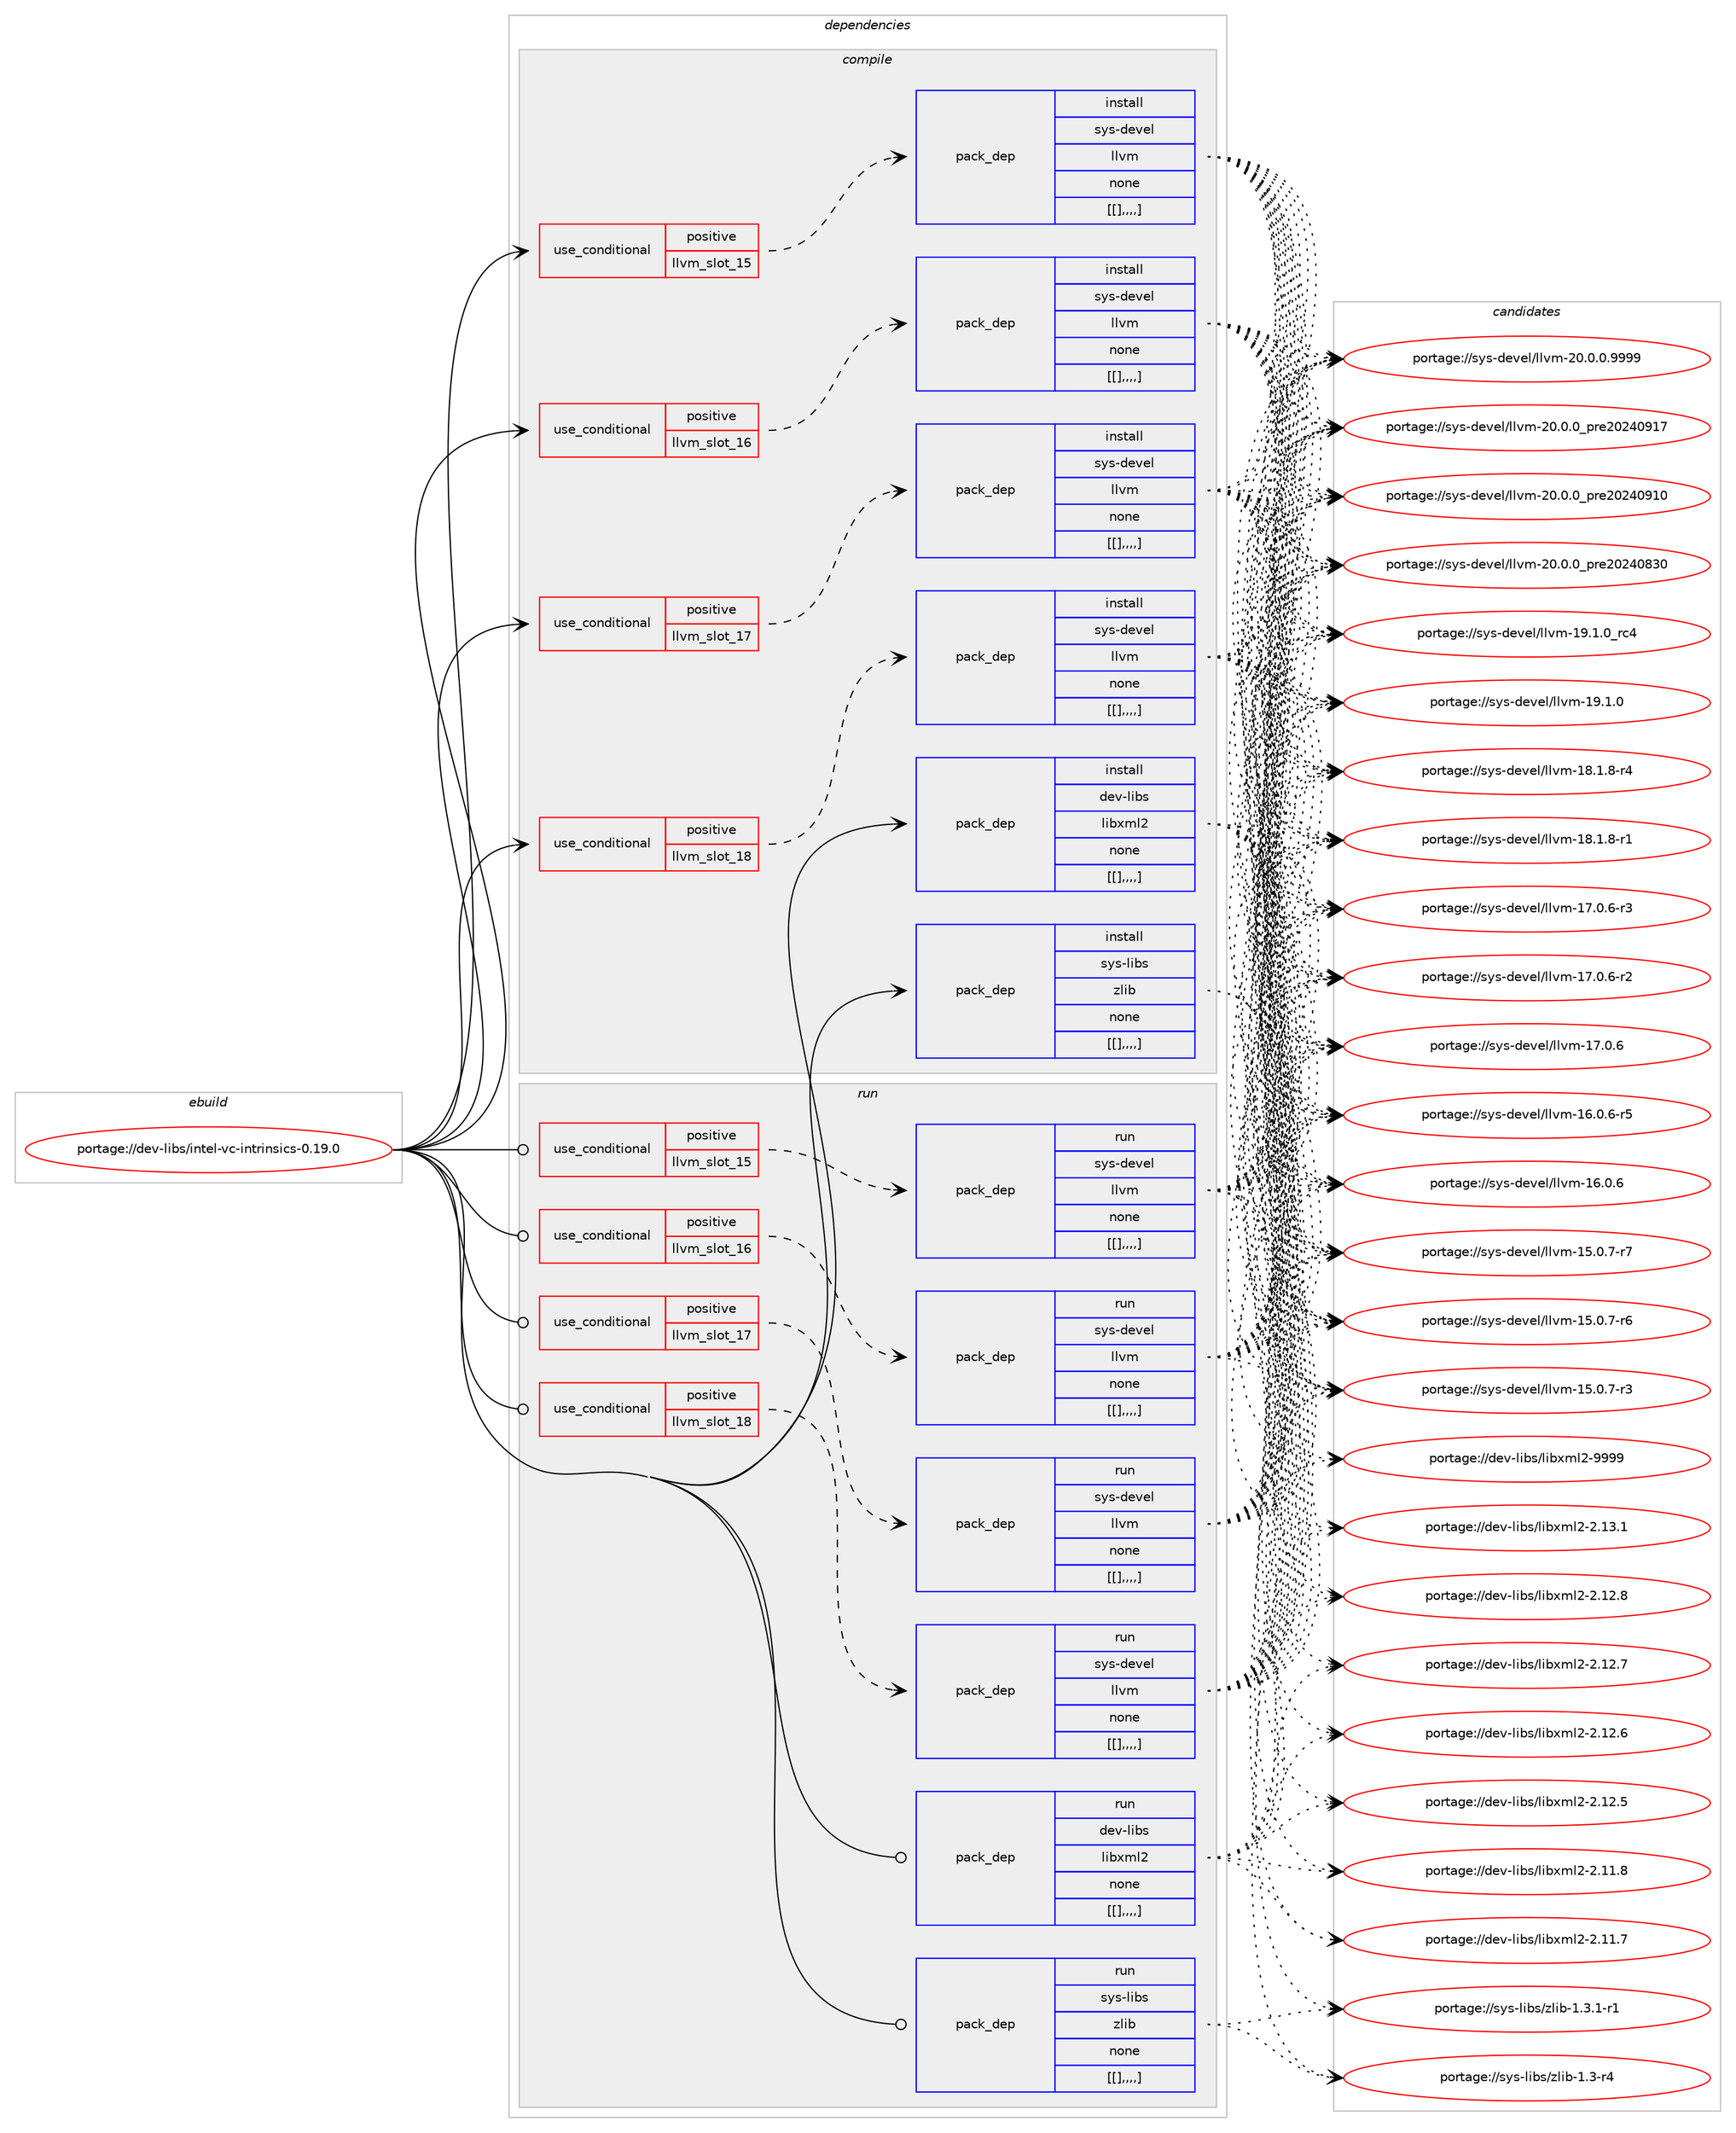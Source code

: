 digraph prolog {

# *************
# Graph options
# *************

newrank=true;
concentrate=true;
compound=true;
graph [rankdir=LR,fontname=Helvetica,fontsize=10,ranksep=1.5];#, ranksep=2.5, nodesep=0.2];
edge  [arrowhead=vee];
node  [fontname=Helvetica,fontsize=10];

# **********
# The ebuild
# **********

subgraph cluster_leftcol {
color=gray;
label=<<i>ebuild</i>>;
id [label="portage://dev-libs/intel-vc-intrinsics-0.19.0", color=red, width=4, href="../dev-libs/intel-vc-intrinsics-0.19.0.svg"];
}

# ****************
# The dependencies
# ****************

subgraph cluster_midcol {
color=gray;
label=<<i>dependencies</i>>;
subgraph cluster_compile {
fillcolor="#eeeeee";
style=filled;
label=<<i>compile</i>>;
subgraph cond27303 {
dependency110018 [label=<<TABLE BORDER="0" CELLBORDER="1" CELLSPACING="0" CELLPADDING="4"><TR><TD ROWSPAN="3" CELLPADDING="10">use_conditional</TD></TR><TR><TD>positive</TD></TR><TR><TD>llvm_slot_15</TD></TR></TABLE>>, shape=none, color=red];
subgraph pack81576 {
dependency110019 [label=<<TABLE BORDER="0" CELLBORDER="1" CELLSPACING="0" CELLPADDING="4" WIDTH="220"><TR><TD ROWSPAN="6" CELLPADDING="30">pack_dep</TD></TR><TR><TD WIDTH="110">install</TD></TR><TR><TD>sys-devel</TD></TR><TR><TD>llvm</TD></TR><TR><TD>none</TD></TR><TR><TD>[[],,,,]</TD></TR></TABLE>>, shape=none, color=blue];
}
dependency110018:e -> dependency110019:w [weight=20,style="dashed",arrowhead="vee"];
}
id:e -> dependency110018:w [weight=20,style="solid",arrowhead="vee"];
subgraph cond27304 {
dependency110020 [label=<<TABLE BORDER="0" CELLBORDER="1" CELLSPACING="0" CELLPADDING="4"><TR><TD ROWSPAN="3" CELLPADDING="10">use_conditional</TD></TR><TR><TD>positive</TD></TR><TR><TD>llvm_slot_16</TD></TR></TABLE>>, shape=none, color=red];
subgraph pack81577 {
dependency110021 [label=<<TABLE BORDER="0" CELLBORDER="1" CELLSPACING="0" CELLPADDING="4" WIDTH="220"><TR><TD ROWSPAN="6" CELLPADDING="30">pack_dep</TD></TR><TR><TD WIDTH="110">install</TD></TR><TR><TD>sys-devel</TD></TR><TR><TD>llvm</TD></TR><TR><TD>none</TD></TR><TR><TD>[[],,,,]</TD></TR></TABLE>>, shape=none, color=blue];
}
dependency110020:e -> dependency110021:w [weight=20,style="dashed",arrowhead="vee"];
}
id:e -> dependency110020:w [weight=20,style="solid",arrowhead="vee"];
subgraph cond27305 {
dependency110022 [label=<<TABLE BORDER="0" CELLBORDER="1" CELLSPACING="0" CELLPADDING="4"><TR><TD ROWSPAN="3" CELLPADDING="10">use_conditional</TD></TR><TR><TD>positive</TD></TR><TR><TD>llvm_slot_17</TD></TR></TABLE>>, shape=none, color=red];
subgraph pack81578 {
dependency110023 [label=<<TABLE BORDER="0" CELLBORDER="1" CELLSPACING="0" CELLPADDING="4" WIDTH="220"><TR><TD ROWSPAN="6" CELLPADDING="30">pack_dep</TD></TR><TR><TD WIDTH="110">install</TD></TR><TR><TD>sys-devel</TD></TR><TR><TD>llvm</TD></TR><TR><TD>none</TD></TR><TR><TD>[[],,,,]</TD></TR></TABLE>>, shape=none, color=blue];
}
dependency110022:e -> dependency110023:w [weight=20,style="dashed",arrowhead="vee"];
}
id:e -> dependency110022:w [weight=20,style="solid",arrowhead="vee"];
subgraph cond27306 {
dependency110024 [label=<<TABLE BORDER="0" CELLBORDER="1" CELLSPACING="0" CELLPADDING="4"><TR><TD ROWSPAN="3" CELLPADDING="10">use_conditional</TD></TR><TR><TD>positive</TD></TR><TR><TD>llvm_slot_18</TD></TR></TABLE>>, shape=none, color=red];
subgraph pack81579 {
dependency110025 [label=<<TABLE BORDER="0" CELLBORDER="1" CELLSPACING="0" CELLPADDING="4" WIDTH="220"><TR><TD ROWSPAN="6" CELLPADDING="30">pack_dep</TD></TR><TR><TD WIDTH="110">install</TD></TR><TR><TD>sys-devel</TD></TR><TR><TD>llvm</TD></TR><TR><TD>none</TD></TR><TR><TD>[[],,,,]</TD></TR></TABLE>>, shape=none, color=blue];
}
dependency110024:e -> dependency110025:w [weight=20,style="dashed",arrowhead="vee"];
}
id:e -> dependency110024:w [weight=20,style="solid",arrowhead="vee"];
subgraph pack81580 {
dependency110026 [label=<<TABLE BORDER="0" CELLBORDER="1" CELLSPACING="0" CELLPADDING="4" WIDTH="220"><TR><TD ROWSPAN="6" CELLPADDING="30">pack_dep</TD></TR><TR><TD WIDTH="110">install</TD></TR><TR><TD>dev-libs</TD></TR><TR><TD>libxml2</TD></TR><TR><TD>none</TD></TR><TR><TD>[[],,,,]</TD></TR></TABLE>>, shape=none, color=blue];
}
id:e -> dependency110026:w [weight=20,style="solid",arrowhead="vee"];
subgraph pack81581 {
dependency110027 [label=<<TABLE BORDER="0" CELLBORDER="1" CELLSPACING="0" CELLPADDING="4" WIDTH="220"><TR><TD ROWSPAN="6" CELLPADDING="30">pack_dep</TD></TR><TR><TD WIDTH="110">install</TD></TR><TR><TD>sys-libs</TD></TR><TR><TD>zlib</TD></TR><TR><TD>none</TD></TR><TR><TD>[[],,,,]</TD></TR></TABLE>>, shape=none, color=blue];
}
id:e -> dependency110027:w [weight=20,style="solid",arrowhead="vee"];
}
subgraph cluster_compileandrun {
fillcolor="#eeeeee";
style=filled;
label=<<i>compile and run</i>>;
}
subgraph cluster_run {
fillcolor="#eeeeee";
style=filled;
label=<<i>run</i>>;
subgraph cond27307 {
dependency110028 [label=<<TABLE BORDER="0" CELLBORDER="1" CELLSPACING="0" CELLPADDING="4"><TR><TD ROWSPAN="3" CELLPADDING="10">use_conditional</TD></TR><TR><TD>positive</TD></TR><TR><TD>llvm_slot_15</TD></TR></TABLE>>, shape=none, color=red];
subgraph pack81582 {
dependency110029 [label=<<TABLE BORDER="0" CELLBORDER="1" CELLSPACING="0" CELLPADDING="4" WIDTH="220"><TR><TD ROWSPAN="6" CELLPADDING="30">pack_dep</TD></TR><TR><TD WIDTH="110">run</TD></TR><TR><TD>sys-devel</TD></TR><TR><TD>llvm</TD></TR><TR><TD>none</TD></TR><TR><TD>[[],,,,]</TD></TR></TABLE>>, shape=none, color=blue];
}
dependency110028:e -> dependency110029:w [weight=20,style="dashed",arrowhead="vee"];
}
id:e -> dependency110028:w [weight=20,style="solid",arrowhead="odot"];
subgraph cond27308 {
dependency110030 [label=<<TABLE BORDER="0" CELLBORDER="1" CELLSPACING="0" CELLPADDING="4"><TR><TD ROWSPAN="3" CELLPADDING="10">use_conditional</TD></TR><TR><TD>positive</TD></TR><TR><TD>llvm_slot_16</TD></TR></TABLE>>, shape=none, color=red];
subgraph pack81583 {
dependency110031 [label=<<TABLE BORDER="0" CELLBORDER="1" CELLSPACING="0" CELLPADDING="4" WIDTH="220"><TR><TD ROWSPAN="6" CELLPADDING="30">pack_dep</TD></TR><TR><TD WIDTH="110">run</TD></TR><TR><TD>sys-devel</TD></TR><TR><TD>llvm</TD></TR><TR><TD>none</TD></TR><TR><TD>[[],,,,]</TD></TR></TABLE>>, shape=none, color=blue];
}
dependency110030:e -> dependency110031:w [weight=20,style="dashed",arrowhead="vee"];
}
id:e -> dependency110030:w [weight=20,style="solid",arrowhead="odot"];
subgraph cond27309 {
dependency110032 [label=<<TABLE BORDER="0" CELLBORDER="1" CELLSPACING="0" CELLPADDING="4"><TR><TD ROWSPAN="3" CELLPADDING="10">use_conditional</TD></TR><TR><TD>positive</TD></TR><TR><TD>llvm_slot_17</TD></TR></TABLE>>, shape=none, color=red];
subgraph pack81584 {
dependency110033 [label=<<TABLE BORDER="0" CELLBORDER="1" CELLSPACING="0" CELLPADDING="4" WIDTH="220"><TR><TD ROWSPAN="6" CELLPADDING="30">pack_dep</TD></TR><TR><TD WIDTH="110">run</TD></TR><TR><TD>sys-devel</TD></TR><TR><TD>llvm</TD></TR><TR><TD>none</TD></TR><TR><TD>[[],,,,]</TD></TR></TABLE>>, shape=none, color=blue];
}
dependency110032:e -> dependency110033:w [weight=20,style="dashed",arrowhead="vee"];
}
id:e -> dependency110032:w [weight=20,style="solid",arrowhead="odot"];
subgraph cond27310 {
dependency110034 [label=<<TABLE BORDER="0" CELLBORDER="1" CELLSPACING="0" CELLPADDING="4"><TR><TD ROWSPAN="3" CELLPADDING="10">use_conditional</TD></TR><TR><TD>positive</TD></TR><TR><TD>llvm_slot_18</TD></TR></TABLE>>, shape=none, color=red];
subgraph pack81585 {
dependency110035 [label=<<TABLE BORDER="0" CELLBORDER="1" CELLSPACING="0" CELLPADDING="4" WIDTH="220"><TR><TD ROWSPAN="6" CELLPADDING="30">pack_dep</TD></TR><TR><TD WIDTH="110">run</TD></TR><TR><TD>sys-devel</TD></TR><TR><TD>llvm</TD></TR><TR><TD>none</TD></TR><TR><TD>[[],,,,]</TD></TR></TABLE>>, shape=none, color=blue];
}
dependency110034:e -> dependency110035:w [weight=20,style="dashed",arrowhead="vee"];
}
id:e -> dependency110034:w [weight=20,style="solid",arrowhead="odot"];
subgraph pack81586 {
dependency110036 [label=<<TABLE BORDER="0" CELLBORDER="1" CELLSPACING="0" CELLPADDING="4" WIDTH="220"><TR><TD ROWSPAN="6" CELLPADDING="30">pack_dep</TD></TR><TR><TD WIDTH="110">run</TD></TR><TR><TD>dev-libs</TD></TR><TR><TD>libxml2</TD></TR><TR><TD>none</TD></TR><TR><TD>[[],,,,]</TD></TR></TABLE>>, shape=none, color=blue];
}
id:e -> dependency110036:w [weight=20,style="solid",arrowhead="odot"];
subgraph pack81587 {
dependency110037 [label=<<TABLE BORDER="0" CELLBORDER="1" CELLSPACING="0" CELLPADDING="4" WIDTH="220"><TR><TD ROWSPAN="6" CELLPADDING="30">pack_dep</TD></TR><TR><TD WIDTH="110">run</TD></TR><TR><TD>sys-libs</TD></TR><TR><TD>zlib</TD></TR><TR><TD>none</TD></TR><TR><TD>[[],,,,]</TD></TR></TABLE>>, shape=none, color=blue];
}
id:e -> dependency110037:w [weight=20,style="solid",arrowhead="odot"];
}
}

# **************
# The candidates
# **************

subgraph cluster_choices {
rank=same;
color=gray;
label=<<i>candidates</i>>;

subgraph choice81576 {
color=black;
nodesep=1;
choice1151211154510010111810110847108108118109455048464846484657575757 [label="portage://sys-devel/llvm-20.0.0.9999", color=red, width=4,href="../sys-devel/llvm-20.0.0.9999.svg"];
choice115121115451001011181011084710810811810945504846484648951121141015048505248574955 [label="portage://sys-devel/llvm-20.0.0_pre20240917", color=red, width=4,href="../sys-devel/llvm-20.0.0_pre20240917.svg"];
choice115121115451001011181011084710810811810945504846484648951121141015048505248574948 [label="portage://sys-devel/llvm-20.0.0_pre20240910", color=red, width=4,href="../sys-devel/llvm-20.0.0_pre20240910.svg"];
choice115121115451001011181011084710810811810945504846484648951121141015048505248565148 [label="portage://sys-devel/llvm-20.0.0_pre20240830", color=red, width=4,href="../sys-devel/llvm-20.0.0_pre20240830.svg"];
choice115121115451001011181011084710810811810945495746494648951149952 [label="portage://sys-devel/llvm-19.1.0_rc4", color=red, width=4,href="../sys-devel/llvm-19.1.0_rc4.svg"];
choice115121115451001011181011084710810811810945495746494648 [label="portage://sys-devel/llvm-19.1.0", color=red, width=4,href="../sys-devel/llvm-19.1.0.svg"];
choice1151211154510010111810110847108108118109454956464946564511452 [label="portage://sys-devel/llvm-18.1.8-r4", color=red, width=4,href="../sys-devel/llvm-18.1.8-r4.svg"];
choice1151211154510010111810110847108108118109454956464946564511449 [label="portage://sys-devel/llvm-18.1.8-r1", color=red, width=4,href="../sys-devel/llvm-18.1.8-r1.svg"];
choice1151211154510010111810110847108108118109454955464846544511451 [label="portage://sys-devel/llvm-17.0.6-r3", color=red, width=4,href="../sys-devel/llvm-17.0.6-r3.svg"];
choice1151211154510010111810110847108108118109454955464846544511450 [label="portage://sys-devel/llvm-17.0.6-r2", color=red, width=4,href="../sys-devel/llvm-17.0.6-r2.svg"];
choice115121115451001011181011084710810811810945495546484654 [label="portage://sys-devel/llvm-17.0.6", color=red, width=4,href="../sys-devel/llvm-17.0.6.svg"];
choice1151211154510010111810110847108108118109454954464846544511453 [label="portage://sys-devel/llvm-16.0.6-r5", color=red, width=4,href="../sys-devel/llvm-16.0.6-r5.svg"];
choice115121115451001011181011084710810811810945495446484654 [label="portage://sys-devel/llvm-16.0.6", color=red, width=4,href="../sys-devel/llvm-16.0.6.svg"];
choice1151211154510010111810110847108108118109454953464846554511455 [label="portage://sys-devel/llvm-15.0.7-r7", color=red, width=4,href="../sys-devel/llvm-15.0.7-r7.svg"];
choice1151211154510010111810110847108108118109454953464846554511454 [label="portage://sys-devel/llvm-15.0.7-r6", color=red, width=4,href="../sys-devel/llvm-15.0.7-r6.svg"];
choice1151211154510010111810110847108108118109454953464846554511451 [label="portage://sys-devel/llvm-15.0.7-r3", color=red, width=4,href="../sys-devel/llvm-15.0.7-r3.svg"];
dependency110019:e -> choice1151211154510010111810110847108108118109455048464846484657575757:w [style=dotted,weight="100"];
dependency110019:e -> choice115121115451001011181011084710810811810945504846484648951121141015048505248574955:w [style=dotted,weight="100"];
dependency110019:e -> choice115121115451001011181011084710810811810945504846484648951121141015048505248574948:w [style=dotted,weight="100"];
dependency110019:e -> choice115121115451001011181011084710810811810945504846484648951121141015048505248565148:w [style=dotted,weight="100"];
dependency110019:e -> choice115121115451001011181011084710810811810945495746494648951149952:w [style=dotted,weight="100"];
dependency110019:e -> choice115121115451001011181011084710810811810945495746494648:w [style=dotted,weight="100"];
dependency110019:e -> choice1151211154510010111810110847108108118109454956464946564511452:w [style=dotted,weight="100"];
dependency110019:e -> choice1151211154510010111810110847108108118109454956464946564511449:w [style=dotted,weight="100"];
dependency110019:e -> choice1151211154510010111810110847108108118109454955464846544511451:w [style=dotted,weight="100"];
dependency110019:e -> choice1151211154510010111810110847108108118109454955464846544511450:w [style=dotted,weight="100"];
dependency110019:e -> choice115121115451001011181011084710810811810945495546484654:w [style=dotted,weight="100"];
dependency110019:e -> choice1151211154510010111810110847108108118109454954464846544511453:w [style=dotted,weight="100"];
dependency110019:e -> choice115121115451001011181011084710810811810945495446484654:w [style=dotted,weight="100"];
dependency110019:e -> choice1151211154510010111810110847108108118109454953464846554511455:w [style=dotted,weight="100"];
dependency110019:e -> choice1151211154510010111810110847108108118109454953464846554511454:w [style=dotted,weight="100"];
dependency110019:e -> choice1151211154510010111810110847108108118109454953464846554511451:w [style=dotted,weight="100"];
}
subgraph choice81577 {
color=black;
nodesep=1;
choice1151211154510010111810110847108108118109455048464846484657575757 [label="portage://sys-devel/llvm-20.0.0.9999", color=red, width=4,href="../sys-devel/llvm-20.0.0.9999.svg"];
choice115121115451001011181011084710810811810945504846484648951121141015048505248574955 [label="portage://sys-devel/llvm-20.0.0_pre20240917", color=red, width=4,href="../sys-devel/llvm-20.0.0_pre20240917.svg"];
choice115121115451001011181011084710810811810945504846484648951121141015048505248574948 [label="portage://sys-devel/llvm-20.0.0_pre20240910", color=red, width=4,href="../sys-devel/llvm-20.0.0_pre20240910.svg"];
choice115121115451001011181011084710810811810945504846484648951121141015048505248565148 [label="portage://sys-devel/llvm-20.0.0_pre20240830", color=red, width=4,href="../sys-devel/llvm-20.0.0_pre20240830.svg"];
choice115121115451001011181011084710810811810945495746494648951149952 [label="portage://sys-devel/llvm-19.1.0_rc4", color=red, width=4,href="../sys-devel/llvm-19.1.0_rc4.svg"];
choice115121115451001011181011084710810811810945495746494648 [label="portage://sys-devel/llvm-19.1.0", color=red, width=4,href="../sys-devel/llvm-19.1.0.svg"];
choice1151211154510010111810110847108108118109454956464946564511452 [label="portage://sys-devel/llvm-18.1.8-r4", color=red, width=4,href="../sys-devel/llvm-18.1.8-r4.svg"];
choice1151211154510010111810110847108108118109454956464946564511449 [label="portage://sys-devel/llvm-18.1.8-r1", color=red, width=4,href="../sys-devel/llvm-18.1.8-r1.svg"];
choice1151211154510010111810110847108108118109454955464846544511451 [label="portage://sys-devel/llvm-17.0.6-r3", color=red, width=4,href="../sys-devel/llvm-17.0.6-r3.svg"];
choice1151211154510010111810110847108108118109454955464846544511450 [label="portage://sys-devel/llvm-17.0.6-r2", color=red, width=4,href="../sys-devel/llvm-17.0.6-r2.svg"];
choice115121115451001011181011084710810811810945495546484654 [label="portage://sys-devel/llvm-17.0.6", color=red, width=4,href="../sys-devel/llvm-17.0.6.svg"];
choice1151211154510010111810110847108108118109454954464846544511453 [label="portage://sys-devel/llvm-16.0.6-r5", color=red, width=4,href="../sys-devel/llvm-16.0.6-r5.svg"];
choice115121115451001011181011084710810811810945495446484654 [label="portage://sys-devel/llvm-16.0.6", color=red, width=4,href="../sys-devel/llvm-16.0.6.svg"];
choice1151211154510010111810110847108108118109454953464846554511455 [label="portage://sys-devel/llvm-15.0.7-r7", color=red, width=4,href="../sys-devel/llvm-15.0.7-r7.svg"];
choice1151211154510010111810110847108108118109454953464846554511454 [label="portage://sys-devel/llvm-15.0.7-r6", color=red, width=4,href="../sys-devel/llvm-15.0.7-r6.svg"];
choice1151211154510010111810110847108108118109454953464846554511451 [label="portage://sys-devel/llvm-15.0.7-r3", color=red, width=4,href="../sys-devel/llvm-15.0.7-r3.svg"];
dependency110021:e -> choice1151211154510010111810110847108108118109455048464846484657575757:w [style=dotted,weight="100"];
dependency110021:e -> choice115121115451001011181011084710810811810945504846484648951121141015048505248574955:w [style=dotted,weight="100"];
dependency110021:e -> choice115121115451001011181011084710810811810945504846484648951121141015048505248574948:w [style=dotted,weight="100"];
dependency110021:e -> choice115121115451001011181011084710810811810945504846484648951121141015048505248565148:w [style=dotted,weight="100"];
dependency110021:e -> choice115121115451001011181011084710810811810945495746494648951149952:w [style=dotted,weight="100"];
dependency110021:e -> choice115121115451001011181011084710810811810945495746494648:w [style=dotted,weight="100"];
dependency110021:e -> choice1151211154510010111810110847108108118109454956464946564511452:w [style=dotted,weight="100"];
dependency110021:e -> choice1151211154510010111810110847108108118109454956464946564511449:w [style=dotted,weight="100"];
dependency110021:e -> choice1151211154510010111810110847108108118109454955464846544511451:w [style=dotted,weight="100"];
dependency110021:e -> choice1151211154510010111810110847108108118109454955464846544511450:w [style=dotted,weight="100"];
dependency110021:e -> choice115121115451001011181011084710810811810945495546484654:w [style=dotted,weight="100"];
dependency110021:e -> choice1151211154510010111810110847108108118109454954464846544511453:w [style=dotted,weight="100"];
dependency110021:e -> choice115121115451001011181011084710810811810945495446484654:w [style=dotted,weight="100"];
dependency110021:e -> choice1151211154510010111810110847108108118109454953464846554511455:w [style=dotted,weight="100"];
dependency110021:e -> choice1151211154510010111810110847108108118109454953464846554511454:w [style=dotted,weight="100"];
dependency110021:e -> choice1151211154510010111810110847108108118109454953464846554511451:w [style=dotted,weight="100"];
}
subgraph choice81578 {
color=black;
nodesep=1;
choice1151211154510010111810110847108108118109455048464846484657575757 [label="portage://sys-devel/llvm-20.0.0.9999", color=red, width=4,href="../sys-devel/llvm-20.0.0.9999.svg"];
choice115121115451001011181011084710810811810945504846484648951121141015048505248574955 [label="portage://sys-devel/llvm-20.0.0_pre20240917", color=red, width=4,href="../sys-devel/llvm-20.0.0_pre20240917.svg"];
choice115121115451001011181011084710810811810945504846484648951121141015048505248574948 [label="portage://sys-devel/llvm-20.0.0_pre20240910", color=red, width=4,href="../sys-devel/llvm-20.0.0_pre20240910.svg"];
choice115121115451001011181011084710810811810945504846484648951121141015048505248565148 [label="portage://sys-devel/llvm-20.0.0_pre20240830", color=red, width=4,href="../sys-devel/llvm-20.0.0_pre20240830.svg"];
choice115121115451001011181011084710810811810945495746494648951149952 [label="portage://sys-devel/llvm-19.1.0_rc4", color=red, width=4,href="../sys-devel/llvm-19.1.0_rc4.svg"];
choice115121115451001011181011084710810811810945495746494648 [label="portage://sys-devel/llvm-19.1.0", color=red, width=4,href="../sys-devel/llvm-19.1.0.svg"];
choice1151211154510010111810110847108108118109454956464946564511452 [label="portage://sys-devel/llvm-18.1.8-r4", color=red, width=4,href="../sys-devel/llvm-18.1.8-r4.svg"];
choice1151211154510010111810110847108108118109454956464946564511449 [label="portage://sys-devel/llvm-18.1.8-r1", color=red, width=4,href="../sys-devel/llvm-18.1.8-r1.svg"];
choice1151211154510010111810110847108108118109454955464846544511451 [label="portage://sys-devel/llvm-17.0.6-r3", color=red, width=4,href="../sys-devel/llvm-17.0.6-r3.svg"];
choice1151211154510010111810110847108108118109454955464846544511450 [label="portage://sys-devel/llvm-17.0.6-r2", color=red, width=4,href="../sys-devel/llvm-17.0.6-r2.svg"];
choice115121115451001011181011084710810811810945495546484654 [label="portage://sys-devel/llvm-17.0.6", color=red, width=4,href="../sys-devel/llvm-17.0.6.svg"];
choice1151211154510010111810110847108108118109454954464846544511453 [label="portage://sys-devel/llvm-16.0.6-r5", color=red, width=4,href="../sys-devel/llvm-16.0.6-r5.svg"];
choice115121115451001011181011084710810811810945495446484654 [label="portage://sys-devel/llvm-16.0.6", color=red, width=4,href="../sys-devel/llvm-16.0.6.svg"];
choice1151211154510010111810110847108108118109454953464846554511455 [label="portage://sys-devel/llvm-15.0.7-r7", color=red, width=4,href="../sys-devel/llvm-15.0.7-r7.svg"];
choice1151211154510010111810110847108108118109454953464846554511454 [label="portage://sys-devel/llvm-15.0.7-r6", color=red, width=4,href="../sys-devel/llvm-15.0.7-r6.svg"];
choice1151211154510010111810110847108108118109454953464846554511451 [label="portage://sys-devel/llvm-15.0.7-r3", color=red, width=4,href="../sys-devel/llvm-15.0.7-r3.svg"];
dependency110023:e -> choice1151211154510010111810110847108108118109455048464846484657575757:w [style=dotted,weight="100"];
dependency110023:e -> choice115121115451001011181011084710810811810945504846484648951121141015048505248574955:w [style=dotted,weight="100"];
dependency110023:e -> choice115121115451001011181011084710810811810945504846484648951121141015048505248574948:w [style=dotted,weight="100"];
dependency110023:e -> choice115121115451001011181011084710810811810945504846484648951121141015048505248565148:w [style=dotted,weight="100"];
dependency110023:e -> choice115121115451001011181011084710810811810945495746494648951149952:w [style=dotted,weight="100"];
dependency110023:e -> choice115121115451001011181011084710810811810945495746494648:w [style=dotted,weight="100"];
dependency110023:e -> choice1151211154510010111810110847108108118109454956464946564511452:w [style=dotted,weight="100"];
dependency110023:e -> choice1151211154510010111810110847108108118109454956464946564511449:w [style=dotted,weight="100"];
dependency110023:e -> choice1151211154510010111810110847108108118109454955464846544511451:w [style=dotted,weight="100"];
dependency110023:e -> choice1151211154510010111810110847108108118109454955464846544511450:w [style=dotted,weight="100"];
dependency110023:e -> choice115121115451001011181011084710810811810945495546484654:w [style=dotted,weight="100"];
dependency110023:e -> choice1151211154510010111810110847108108118109454954464846544511453:w [style=dotted,weight="100"];
dependency110023:e -> choice115121115451001011181011084710810811810945495446484654:w [style=dotted,weight="100"];
dependency110023:e -> choice1151211154510010111810110847108108118109454953464846554511455:w [style=dotted,weight="100"];
dependency110023:e -> choice1151211154510010111810110847108108118109454953464846554511454:w [style=dotted,weight="100"];
dependency110023:e -> choice1151211154510010111810110847108108118109454953464846554511451:w [style=dotted,weight="100"];
}
subgraph choice81579 {
color=black;
nodesep=1;
choice1151211154510010111810110847108108118109455048464846484657575757 [label="portage://sys-devel/llvm-20.0.0.9999", color=red, width=4,href="../sys-devel/llvm-20.0.0.9999.svg"];
choice115121115451001011181011084710810811810945504846484648951121141015048505248574955 [label="portage://sys-devel/llvm-20.0.0_pre20240917", color=red, width=4,href="../sys-devel/llvm-20.0.0_pre20240917.svg"];
choice115121115451001011181011084710810811810945504846484648951121141015048505248574948 [label="portage://sys-devel/llvm-20.0.0_pre20240910", color=red, width=4,href="../sys-devel/llvm-20.0.0_pre20240910.svg"];
choice115121115451001011181011084710810811810945504846484648951121141015048505248565148 [label="portage://sys-devel/llvm-20.0.0_pre20240830", color=red, width=4,href="../sys-devel/llvm-20.0.0_pre20240830.svg"];
choice115121115451001011181011084710810811810945495746494648951149952 [label="portage://sys-devel/llvm-19.1.0_rc4", color=red, width=4,href="../sys-devel/llvm-19.1.0_rc4.svg"];
choice115121115451001011181011084710810811810945495746494648 [label="portage://sys-devel/llvm-19.1.0", color=red, width=4,href="../sys-devel/llvm-19.1.0.svg"];
choice1151211154510010111810110847108108118109454956464946564511452 [label="portage://sys-devel/llvm-18.1.8-r4", color=red, width=4,href="../sys-devel/llvm-18.1.8-r4.svg"];
choice1151211154510010111810110847108108118109454956464946564511449 [label="portage://sys-devel/llvm-18.1.8-r1", color=red, width=4,href="../sys-devel/llvm-18.1.8-r1.svg"];
choice1151211154510010111810110847108108118109454955464846544511451 [label="portage://sys-devel/llvm-17.0.6-r3", color=red, width=4,href="../sys-devel/llvm-17.0.6-r3.svg"];
choice1151211154510010111810110847108108118109454955464846544511450 [label="portage://sys-devel/llvm-17.0.6-r2", color=red, width=4,href="../sys-devel/llvm-17.0.6-r2.svg"];
choice115121115451001011181011084710810811810945495546484654 [label="portage://sys-devel/llvm-17.0.6", color=red, width=4,href="../sys-devel/llvm-17.0.6.svg"];
choice1151211154510010111810110847108108118109454954464846544511453 [label="portage://sys-devel/llvm-16.0.6-r5", color=red, width=4,href="../sys-devel/llvm-16.0.6-r5.svg"];
choice115121115451001011181011084710810811810945495446484654 [label="portage://sys-devel/llvm-16.0.6", color=red, width=4,href="../sys-devel/llvm-16.0.6.svg"];
choice1151211154510010111810110847108108118109454953464846554511455 [label="portage://sys-devel/llvm-15.0.7-r7", color=red, width=4,href="../sys-devel/llvm-15.0.7-r7.svg"];
choice1151211154510010111810110847108108118109454953464846554511454 [label="portage://sys-devel/llvm-15.0.7-r6", color=red, width=4,href="../sys-devel/llvm-15.0.7-r6.svg"];
choice1151211154510010111810110847108108118109454953464846554511451 [label="portage://sys-devel/llvm-15.0.7-r3", color=red, width=4,href="../sys-devel/llvm-15.0.7-r3.svg"];
dependency110025:e -> choice1151211154510010111810110847108108118109455048464846484657575757:w [style=dotted,weight="100"];
dependency110025:e -> choice115121115451001011181011084710810811810945504846484648951121141015048505248574955:w [style=dotted,weight="100"];
dependency110025:e -> choice115121115451001011181011084710810811810945504846484648951121141015048505248574948:w [style=dotted,weight="100"];
dependency110025:e -> choice115121115451001011181011084710810811810945504846484648951121141015048505248565148:w [style=dotted,weight="100"];
dependency110025:e -> choice115121115451001011181011084710810811810945495746494648951149952:w [style=dotted,weight="100"];
dependency110025:e -> choice115121115451001011181011084710810811810945495746494648:w [style=dotted,weight="100"];
dependency110025:e -> choice1151211154510010111810110847108108118109454956464946564511452:w [style=dotted,weight="100"];
dependency110025:e -> choice1151211154510010111810110847108108118109454956464946564511449:w [style=dotted,weight="100"];
dependency110025:e -> choice1151211154510010111810110847108108118109454955464846544511451:w [style=dotted,weight="100"];
dependency110025:e -> choice1151211154510010111810110847108108118109454955464846544511450:w [style=dotted,weight="100"];
dependency110025:e -> choice115121115451001011181011084710810811810945495546484654:w [style=dotted,weight="100"];
dependency110025:e -> choice1151211154510010111810110847108108118109454954464846544511453:w [style=dotted,weight="100"];
dependency110025:e -> choice115121115451001011181011084710810811810945495446484654:w [style=dotted,weight="100"];
dependency110025:e -> choice1151211154510010111810110847108108118109454953464846554511455:w [style=dotted,weight="100"];
dependency110025:e -> choice1151211154510010111810110847108108118109454953464846554511454:w [style=dotted,weight="100"];
dependency110025:e -> choice1151211154510010111810110847108108118109454953464846554511451:w [style=dotted,weight="100"];
}
subgraph choice81580 {
color=black;
nodesep=1;
choice10010111845108105981154710810598120109108504557575757 [label="portage://dev-libs/libxml2-9999", color=red, width=4,href="../dev-libs/libxml2-9999.svg"];
choice100101118451081059811547108105981201091085045504649514649 [label="portage://dev-libs/libxml2-2.13.1", color=red, width=4,href="../dev-libs/libxml2-2.13.1.svg"];
choice100101118451081059811547108105981201091085045504649504656 [label="portage://dev-libs/libxml2-2.12.8", color=red, width=4,href="../dev-libs/libxml2-2.12.8.svg"];
choice100101118451081059811547108105981201091085045504649504655 [label="portage://dev-libs/libxml2-2.12.7", color=red, width=4,href="../dev-libs/libxml2-2.12.7.svg"];
choice100101118451081059811547108105981201091085045504649504654 [label="portage://dev-libs/libxml2-2.12.6", color=red, width=4,href="../dev-libs/libxml2-2.12.6.svg"];
choice100101118451081059811547108105981201091085045504649504653 [label="portage://dev-libs/libxml2-2.12.5", color=red, width=4,href="../dev-libs/libxml2-2.12.5.svg"];
choice100101118451081059811547108105981201091085045504649494656 [label="portage://dev-libs/libxml2-2.11.8", color=red, width=4,href="../dev-libs/libxml2-2.11.8.svg"];
choice100101118451081059811547108105981201091085045504649494655 [label="portage://dev-libs/libxml2-2.11.7", color=red, width=4,href="../dev-libs/libxml2-2.11.7.svg"];
dependency110026:e -> choice10010111845108105981154710810598120109108504557575757:w [style=dotted,weight="100"];
dependency110026:e -> choice100101118451081059811547108105981201091085045504649514649:w [style=dotted,weight="100"];
dependency110026:e -> choice100101118451081059811547108105981201091085045504649504656:w [style=dotted,weight="100"];
dependency110026:e -> choice100101118451081059811547108105981201091085045504649504655:w [style=dotted,weight="100"];
dependency110026:e -> choice100101118451081059811547108105981201091085045504649504654:w [style=dotted,weight="100"];
dependency110026:e -> choice100101118451081059811547108105981201091085045504649504653:w [style=dotted,weight="100"];
dependency110026:e -> choice100101118451081059811547108105981201091085045504649494656:w [style=dotted,weight="100"];
dependency110026:e -> choice100101118451081059811547108105981201091085045504649494655:w [style=dotted,weight="100"];
}
subgraph choice81581 {
color=black;
nodesep=1;
choice115121115451081059811547122108105984549465146494511449 [label="portage://sys-libs/zlib-1.3.1-r1", color=red, width=4,href="../sys-libs/zlib-1.3.1-r1.svg"];
choice11512111545108105981154712210810598454946514511452 [label="portage://sys-libs/zlib-1.3-r4", color=red, width=4,href="../sys-libs/zlib-1.3-r4.svg"];
dependency110027:e -> choice115121115451081059811547122108105984549465146494511449:w [style=dotted,weight="100"];
dependency110027:e -> choice11512111545108105981154712210810598454946514511452:w [style=dotted,weight="100"];
}
subgraph choice81582 {
color=black;
nodesep=1;
choice1151211154510010111810110847108108118109455048464846484657575757 [label="portage://sys-devel/llvm-20.0.0.9999", color=red, width=4,href="../sys-devel/llvm-20.0.0.9999.svg"];
choice115121115451001011181011084710810811810945504846484648951121141015048505248574955 [label="portage://sys-devel/llvm-20.0.0_pre20240917", color=red, width=4,href="../sys-devel/llvm-20.0.0_pre20240917.svg"];
choice115121115451001011181011084710810811810945504846484648951121141015048505248574948 [label="portage://sys-devel/llvm-20.0.0_pre20240910", color=red, width=4,href="../sys-devel/llvm-20.0.0_pre20240910.svg"];
choice115121115451001011181011084710810811810945504846484648951121141015048505248565148 [label="portage://sys-devel/llvm-20.0.0_pre20240830", color=red, width=4,href="../sys-devel/llvm-20.0.0_pre20240830.svg"];
choice115121115451001011181011084710810811810945495746494648951149952 [label="portage://sys-devel/llvm-19.1.0_rc4", color=red, width=4,href="../sys-devel/llvm-19.1.0_rc4.svg"];
choice115121115451001011181011084710810811810945495746494648 [label="portage://sys-devel/llvm-19.1.0", color=red, width=4,href="../sys-devel/llvm-19.1.0.svg"];
choice1151211154510010111810110847108108118109454956464946564511452 [label="portage://sys-devel/llvm-18.1.8-r4", color=red, width=4,href="../sys-devel/llvm-18.1.8-r4.svg"];
choice1151211154510010111810110847108108118109454956464946564511449 [label="portage://sys-devel/llvm-18.1.8-r1", color=red, width=4,href="../sys-devel/llvm-18.1.8-r1.svg"];
choice1151211154510010111810110847108108118109454955464846544511451 [label="portage://sys-devel/llvm-17.0.6-r3", color=red, width=4,href="../sys-devel/llvm-17.0.6-r3.svg"];
choice1151211154510010111810110847108108118109454955464846544511450 [label="portage://sys-devel/llvm-17.0.6-r2", color=red, width=4,href="../sys-devel/llvm-17.0.6-r2.svg"];
choice115121115451001011181011084710810811810945495546484654 [label="portage://sys-devel/llvm-17.0.6", color=red, width=4,href="../sys-devel/llvm-17.0.6.svg"];
choice1151211154510010111810110847108108118109454954464846544511453 [label="portage://sys-devel/llvm-16.0.6-r5", color=red, width=4,href="../sys-devel/llvm-16.0.6-r5.svg"];
choice115121115451001011181011084710810811810945495446484654 [label="portage://sys-devel/llvm-16.0.6", color=red, width=4,href="../sys-devel/llvm-16.0.6.svg"];
choice1151211154510010111810110847108108118109454953464846554511455 [label="portage://sys-devel/llvm-15.0.7-r7", color=red, width=4,href="../sys-devel/llvm-15.0.7-r7.svg"];
choice1151211154510010111810110847108108118109454953464846554511454 [label="portage://sys-devel/llvm-15.0.7-r6", color=red, width=4,href="../sys-devel/llvm-15.0.7-r6.svg"];
choice1151211154510010111810110847108108118109454953464846554511451 [label="portage://sys-devel/llvm-15.0.7-r3", color=red, width=4,href="../sys-devel/llvm-15.0.7-r3.svg"];
dependency110029:e -> choice1151211154510010111810110847108108118109455048464846484657575757:w [style=dotted,weight="100"];
dependency110029:e -> choice115121115451001011181011084710810811810945504846484648951121141015048505248574955:w [style=dotted,weight="100"];
dependency110029:e -> choice115121115451001011181011084710810811810945504846484648951121141015048505248574948:w [style=dotted,weight="100"];
dependency110029:e -> choice115121115451001011181011084710810811810945504846484648951121141015048505248565148:w [style=dotted,weight="100"];
dependency110029:e -> choice115121115451001011181011084710810811810945495746494648951149952:w [style=dotted,weight="100"];
dependency110029:e -> choice115121115451001011181011084710810811810945495746494648:w [style=dotted,weight="100"];
dependency110029:e -> choice1151211154510010111810110847108108118109454956464946564511452:w [style=dotted,weight="100"];
dependency110029:e -> choice1151211154510010111810110847108108118109454956464946564511449:w [style=dotted,weight="100"];
dependency110029:e -> choice1151211154510010111810110847108108118109454955464846544511451:w [style=dotted,weight="100"];
dependency110029:e -> choice1151211154510010111810110847108108118109454955464846544511450:w [style=dotted,weight="100"];
dependency110029:e -> choice115121115451001011181011084710810811810945495546484654:w [style=dotted,weight="100"];
dependency110029:e -> choice1151211154510010111810110847108108118109454954464846544511453:w [style=dotted,weight="100"];
dependency110029:e -> choice115121115451001011181011084710810811810945495446484654:w [style=dotted,weight="100"];
dependency110029:e -> choice1151211154510010111810110847108108118109454953464846554511455:w [style=dotted,weight="100"];
dependency110029:e -> choice1151211154510010111810110847108108118109454953464846554511454:w [style=dotted,weight="100"];
dependency110029:e -> choice1151211154510010111810110847108108118109454953464846554511451:w [style=dotted,weight="100"];
}
subgraph choice81583 {
color=black;
nodesep=1;
choice1151211154510010111810110847108108118109455048464846484657575757 [label="portage://sys-devel/llvm-20.0.0.9999", color=red, width=4,href="../sys-devel/llvm-20.0.0.9999.svg"];
choice115121115451001011181011084710810811810945504846484648951121141015048505248574955 [label="portage://sys-devel/llvm-20.0.0_pre20240917", color=red, width=4,href="../sys-devel/llvm-20.0.0_pre20240917.svg"];
choice115121115451001011181011084710810811810945504846484648951121141015048505248574948 [label="portage://sys-devel/llvm-20.0.0_pre20240910", color=red, width=4,href="../sys-devel/llvm-20.0.0_pre20240910.svg"];
choice115121115451001011181011084710810811810945504846484648951121141015048505248565148 [label="portage://sys-devel/llvm-20.0.0_pre20240830", color=red, width=4,href="../sys-devel/llvm-20.0.0_pre20240830.svg"];
choice115121115451001011181011084710810811810945495746494648951149952 [label="portage://sys-devel/llvm-19.1.0_rc4", color=red, width=4,href="../sys-devel/llvm-19.1.0_rc4.svg"];
choice115121115451001011181011084710810811810945495746494648 [label="portage://sys-devel/llvm-19.1.0", color=red, width=4,href="../sys-devel/llvm-19.1.0.svg"];
choice1151211154510010111810110847108108118109454956464946564511452 [label="portage://sys-devel/llvm-18.1.8-r4", color=red, width=4,href="../sys-devel/llvm-18.1.8-r4.svg"];
choice1151211154510010111810110847108108118109454956464946564511449 [label="portage://sys-devel/llvm-18.1.8-r1", color=red, width=4,href="../sys-devel/llvm-18.1.8-r1.svg"];
choice1151211154510010111810110847108108118109454955464846544511451 [label="portage://sys-devel/llvm-17.0.6-r3", color=red, width=4,href="../sys-devel/llvm-17.0.6-r3.svg"];
choice1151211154510010111810110847108108118109454955464846544511450 [label="portage://sys-devel/llvm-17.0.6-r2", color=red, width=4,href="../sys-devel/llvm-17.0.6-r2.svg"];
choice115121115451001011181011084710810811810945495546484654 [label="portage://sys-devel/llvm-17.0.6", color=red, width=4,href="../sys-devel/llvm-17.0.6.svg"];
choice1151211154510010111810110847108108118109454954464846544511453 [label="portage://sys-devel/llvm-16.0.6-r5", color=red, width=4,href="../sys-devel/llvm-16.0.6-r5.svg"];
choice115121115451001011181011084710810811810945495446484654 [label="portage://sys-devel/llvm-16.0.6", color=red, width=4,href="../sys-devel/llvm-16.0.6.svg"];
choice1151211154510010111810110847108108118109454953464846554511455 [label="portage://sys-devel/llvm-15.0.7-r7", color=red, width=4,href="../sys-devel/llvm-15.0.7-r7.svg"];
choice1151211154510010111810110847108108118109454953464846554511454 [label="portage://sys-devel/llvm-15.0.7-r6", color=red, width=4,href="../sys-devel/llvm-15.0.7-r6.svg"];
choice1151211154510010111810110847108108118109454953464846554511451 [label="portage://sys-devel/llvm-15.0.7-r3", color=red, width=4,href="../sys-devel/llvm-15.0.7-r3.svg"];
dependency110031:e -> choice1151211154510010111810110847108108118109455048464846484657575757:w [style=dotted,weight="100"];
dependency110031:e -> choice115121115451001011181011084710810811810945504846484648951121141015048505248574955:w [style=dotted,weight="100"];
dependency110031:e -> choice115121115451001011181011084710810811810945504846484648951121141015048505248574948:w [style=dotted,weight="100"];
dependency110031:e -> choice115121115451001011181011084710810811810945504846484648951121141015048505248565148:w [style=dotted,weight="100"];
dependency110031:e -> choice115121115451001011181011084710810811810945495746494648951149952:w [style=dotted,weight="100"];
dependency110031:e -> choice115121115451001011181011084710810811810945495746494648:w [style=dotted,weight="100"];
dependency110031:e -> choice1151211154510010111810110847108108118109454956464946564511452:w [style=dotted,weight="100"];
dependency110031:e -> choice1151211154510010111810110847108108118109454956464946564511449:w [style=dotted,weight="100"];
dependency110031:e -> choice1151211154510010111810110847108108118109454955464846544511451:w [style=dotted,weight="100"];
dependency110031:e -> choice1151211154510010111810110847108108118109454955464846544511450:w [style=dotted,weight="100"];
dependency110031:e -> choice115121115451001011181011084710810811810945495546484654:w [style=dotted,weight="100"];
dependency110031:e -> choice1151211154510010111810110847108108118109454954464846544511453:w [style=dotted,weight="100"];
dependency110031:e -> choice115121115451001011181011084710810811810945495446484654:w [style=dotted,weight="100"];
dependency110031:e -> choice1151211154510010111810110847108108118109454953464846554511455:w [style=dotted,weight="100"];
dependency110031:e -> choice1151211154510010111810110847108108118109454953464846554511454:w [style=dotted,weight="100"];
dependency110031:e -> choice1151211154510010111810110847108108118109454953464846554511451:w [style=dotted,weight="100"];
}
subgraph choice81584 {
color=black;
nodesep=1;
choice1151211154510010111810110847108108118109455048464846484657575757 [label="portage://sys-devel/llvm-20.0.0.9999", color=red, width=4,href="../sys-devel/llvm-20.0.0.9999.svg"];
choice115121115451001011181011084710810811810945504846484648951121141015048505248574955 [label="portage://sys-devel/llvm-20.0.0_pre20240917", color=red, width=4,href="../sys-devel/llvm-20.0.0_pre20240917.svg"];
choice115121115451001011181011084710810811810945504846484648951121141015048505248574948 [label="portage://sys-devel/llvm-20.0.0_pre20240910", color=red, width=4,href="../sys-devel/llvm-20.0.0_pre20240910.svg"];
choice115121115451001011181011084710810811810945504846484648951121141015048505248565148 [label="portage://sys-devel/llvm-20.0.0_pre20240830", color=red, width=4,href="../sys-devel/llvm-20.0.0_pre20240830.svg"];
choice115121115451001011181011084710810811810945495746494648951149952 [label="portage://sys-devel/llvm-19.1.0_rc4", color=red, width=4,href="../sys-devel/llvm-19.1.0_rc4.svg"];
choice115121115451001011181011084710810811810945495746494648 [label="portage://sys-devel/llvm-19.1.0", color=red, width=4,href="../sys-devel/llvm-19.1.0.svg"];
choice1151211154510010111810110847108108118109454956464946564511452 [label="portage://sys-devel/llvm-18.1.8-r4", color=red, width=4,href="../sys-devel/llvm-18.1.8-r4.svg"];
choice1151211154510010111810110847108108118109454956464946564511449 [label="portage://sys-devel/llvm-18.1.8-r1", color=red, width=4,href="../sys-devel/llvm-18.1.8-r1.svg"];
choice1151211154510010111810110847108108118109454955464846544511451 [label="portage://sys-devel/llvm-17.0.6-r3", color=red, width=4,href="../sys-devel/llvm-17.0.6-r3.svg"];
choice1151211154510010111810110847108108118109454955464846544511450 [label="portage://sys-devel/llvm-17.0.6-r2", color=red, width=4,href="../sys-devel/llvm-17.0.6-r2.svg"];
choice115121115451001011181011084710810811810945495546484654 [label="portage://sys-devel/llvm-17.0.6", color=red, width=4,href="../sys-devel/llvm-17.0.6.svg"];
choice1151211154510010111810110847108108118109454954464846544511453 [label="portage://sys-devel/llvm-16.0.6-r5", color=red, width=4,href="../sys-devel/llvm-16.0.6-r5.svg"];
choice115121115451001011181011084710810811810945495446484654 [label="portage://sys-devel/llvm-16.0.6", color=red, width=4,href="../sys-devel/llvm-16.0.6.svg"];
choice1151211154510010111810110847108108118109454953464846554511455 [label="portage://sys-devel/llvm-15.0.7-r7", color=red, width=4,href="../sys-devel/llvm-15.0.7-r7.svg"];
choice1151211154510010111810110847108108118109454953464846554511454 [label="portage://sys-devel/llvm-15.0.7-r6", color=red, width=4,href="../sys-devel/llvm-15.0.7-r6.svg"];
choice1151211154510010111810110847108108118109454953464846554511451 [label="portage://sys-devel/llvm-15.0.7-r3", color=red, width=4,href="../sys-devel/llvm-15.0.7-r3.svg"];
dependency110033:e -> choice1151211154510010111810110847108108118109455048464846484657575757:w [style=dotted,weight="100"];
dependency110033:e -> choice115121115451001011181011084710810811810945504846484648951121141015048505248574955:w [style=dotted,weight="100"];
dependency110033:e -> choice115121115451001011181011084710810811810945504846484648951121141015048505248574948:w [style=dotted,weight="100"];
dependency110033:e -> choice115121115451001011181011084710810811810945504846484648951121141015048505248565148:w [style=dotted,weight="100"];
dependency110033:e -> choice115121115451001011181011084710810811810945495746494648951149952:w [style=dotted,weight="100"];
dependency110033:e -> choice115121115451001011181011084710810811810945495746494648:w [style=dotted,weight="100"];
dependency110033:e -> choice1151211154510010111810110847108108118109454956464946564511452:w [style=dotted,weight="100"];
dependency110033:e -> choice1151211154510010111810110847108108118109454956464946564511449:w [style=dotted,weight="100"];
dependency110033:e -> choice1151211154510010111810110847108108118109454955464846544511451:w [style=dotted,weight="100"];
dependency110033:e -> choice1151211154510010111810110847108108118109454955464846544511450:w [style=dotted,weight="100"];
dependency110033:e -> choice115121115451001011181011084710810811810945495546484654:w [style=dotted,weight="100"];
dependency110033:e -> choice1151211154510010111810110847108108118109454954464846544511453:w [style=dotted,weight="100"];
dependency110033:e -> choice115121115451001011181011084710810811810945495446484654:w [style=dotted,weight="100"];
dependency110033:e -> choice1151211154510010111810110847108108118109454953464846554511455:w [style=dotted,weight="100"];
dependency110033:e -> choice1151211154510010111810110847108108118109454953464846554511454:w [style=dotted,weight="100"];
dependency110033:e -> choice1151211154510010111810110847108108118109454953464846554511451:w [style=dotted,weight="100"];
}
subgraph choice81585 {
color=black;
nodesep=1;
choice1151211154510010111810110847108108118109455048464846484657575757 [label="portage://sys-devel/llvm-20.0.0.9999", color=red, width=4,href="../sys-devel/llvm-20.0.0.9999.svg"];
choice115121115451001011181011084710810811810945504846484648951121141015048505248574955 [label="portage://sys-devel/llvm-20.0.0_pre20240917", color=red, width=4,href="../sys-devel/llvm-20.0.0_pre20240917.svg"];
choice115121115451001011181011084710810811810945504846484648951121141015048505248574948 [label="portage://sys-devel/llvm-20.0.0_pre20240910", color=red, width=4,href="../sys-devel/llvm-20.0.0_pre20240910.svg"];
choice115121115451001011181011084710810811810945504846484648951121141015048505248565148 [label="portage://sys-devel/llvm-20.0.0_pre20240830", color=red, width=4,href="../sys-devel/llvm-20.0.0_pre20240830.svg"];
choice115121115451001011181011084710810811810945495746494648951149952 [label="portage://sys-devel/llvm-19.1.0_rc4", color=red, width=4,href="../sys-devel/llvm-19.1.0_rc4.svg"];
choice115121115451001011181011084710810811810945495746494648 [label="portage://sys-devel/llvm-19.1.0", color=red, width=4,href="../sys-devel/llvm-19.1.0.svg"];
choice1151211154510010111810110847108108118109454956464946564511452 [label="portage://sys-devel/llvm-18.1.8-r4", color=red, width=4,href="../sys-devel/llvm-18.1.8-r4.svg"];
choice1151211154510010111810110847108108118109454956464946564511449 [label="portage://sys-devel/llvm-18.1.8-r1", color=red, width=4,href="../sys-devel/llvm-18.1.8-r1.svg"];
choice1151211154510010111810110847108108118109454955464846544511451 [label="portage://sys-devel/llvm-17.0.6-r3", color=red, width=4,href="../sys-devel/llvm-17.0.6-r3.svg"];
choice1151211154510010111810110847108108118109454955464846544511450 [label="portage://sys-devel/llvm-17.0.6-r2", color=red, width=4,href="../sys-devel/llvm-17.0.6-r2.svg"];
choice115121115451001011181011084710810811810945495546484654 [label="portage://sys-devel/llvm-17.0.6", color=red, width=4,href="../sys-devel/llvm-17.0.6.svg"];
choice1151211154510010111810110847108108118109454954464846544511453 [label="portage://sys-devel/llvm-16.0.6-r5", color=red, width=4,href="../sys-devel/llvm-16.0.6-r5.svg"];
choice115121115451001011181011084710810811810945495446484654 [label="portage://sys-devel/llvm-16.0.6", color=red, width=4,href="../sys-devel/llvm-16.0.6.svg"];
choice1151211154510010111810110847108108118109454953464846554511455 [label="portage://sys-devel/llvm-15.0.7-r7", color=red, width=4,href="../sys-devel/llvm-15.0.7-r7.svg"];
choice1151211154510010111810110847108108118109454953464846554511454 [label="portage://sys-devel/llvm-15.0.7-r6", color=red, width=4,href="../sys-devel/llvm-15.0.7-r6.svg"];
choice1151211154510010111810110847108108118109454953464846554511451 [label="portage://sys-devel/llvm-15.0.7-r3", color=red, width=4,href="../sys-devel/llvm-15.0.7-r3.svg"];
dependency110035:e -> choice1151211154510010111810110847108108118109455048464846484657575757:w [style=dotted,weight="100"];
dependency110035:e -> choice115121115451001011181011084710810811810945504846484648951121141015048505248574955:w [style=dotted,weight="100"];
dependency110035:e -> choice115121115451001011181011084710810811810945504846484648951121141015048505248574948:w [style=dotted,weight="100"];
dependency110035:e -> choice115121115451001011181011084710810811810945504846484648951121141015048505248565148:w [style=dotted,weight="100"];
dependency110035:e -> choice115121115451001011181011084710810811810945495746494648951149952:w [style=dotted,weight="100"];
dependency110035:e -> choice115121115451001011181011084710810811810945495746494648:w [style=dotted,weight="100"];
dependency110035:e -> choice1151211154510010111810110847108108118109454956464946564511452:w [style=dotted,weight="100"];
dependency110035:e -> choice1151211154510010111810110847108108118109454956464946564511449:w [style=dotted,weight="100"];
dependency110035:e -> choice1151211154510010111810110847108108118109454955464846544511451:w [style=dotted,weight="100"];
dependency110035:e -> choice1151211154510010111810110847108108118109454955464846544511450:w [style=dotted,weight="100"];
dependency110035:e -> choice115121115451001011181011084710810811810945495546484654:w [style=dotted,weight="100"];
dependency110035:e -> choice1151211154510010111810110847108108118109454954464846544511453:w [style=dotted,weight="100"];
dependency110035:e -> choice115121115451001011181011084710810811810945495446484654:w [style=dotted,weight="100"];
dependency110035:e -> choice1151211154510010111810110847108108118109454953464846554511455:w [style=dotted,weight="100"];
dependency110035:e -> choice1151211154510010111810110847108108118109454953464846554511454:w [style=dotted,weight="100"];
dependency110035:e -> choice1151211154510010111810110847108108118109454953464846554511451:w [style=dotted,weight="100"];
}
subgraph choice81586 {
color=black;
nodesep=1;
choice10010111845108105981154710810598120109108504557575757 [label="portage://dev-libs/libxml2-9999", color=red, width=4,href="../dev-libs/libxml2-9999.svg"];
choice100101118451081059811547108105981201091085045504649514649 [label="portage://dev-libs/libxml2-2.13.1", color=red, width=4,href="../dev-libs/libxml2-2.13.1.svg"];
choice100101118451081059811547108105981201091085045504649504656 [label="portage://dev-libs/libxml2-2.12.8", color=red, width=4,href="../dev-libs/libxml2-2.12.8.svg"];
choice100101118451081059811547108105981201091085045504649504655 [label="portage://dev-libs/libxml2-2.12.7", color=red, width=4,href="../dev-libs/libxml2-2.12.7.svg"];
choice100101118451081059811547108105981201091085045504649504654 [label="portage://dev-libs/libxml2-2.12.6", color=red, width=4,href="../dev-libs/libxml2-2.12.6.svg"];
choice100101118451081059811547108105981201091085045504649504653 [label="portage://dev-libs/libxml2-2.12.5", color=red, width=4,href="../dev-libs/libxml2-2.12.5.svg"];
choice100101118451081059811547108105981201091085045504649494656 [label="portage://dev-libs/libxml2-2.11.8", color=red, width=4,href="../dev-libs/libxml2-2.11.8.svg"];
choice100101118451081059811547108105981201091085045504649494655 [label="portage://dev-libs/libxml2-2.11.7", color=red, width=4,href="../dev-libs/libxml2-2.11.7.svg"];
dependency110036:e -> choice10010111845108105981154710810598120109108504557575757:w [style=dotted,weight="100"];
dependency110036:e -> choice100101118451081059811547108105981201091085045504649514649:w [style=dotted,weight="100"];
dependency110036:e -> choice100101118451081059811547108105981201091085045504649504656:w [style=dotted,weight="100"];
dependency110036:e -> choice100101118451081059811547108105981201091085045504649504655:w [style=dotted,weight="100"];
dependency110036:e -> choice100101118451081059811547108105981201091085045504649504654:w [style=dotted,weight="100"];
dependency110036:e -> choice100101118451081059811547108105981201091085045504649504653:w [style=dotted,weight="100"];
dependency110036:e -> choice100101118451081059811547108105981201091085045504649494656:w [style=dotted,weight="100"];
dependency110036:e -> choice100101118451081059811547108105981201091085045504649494655:w [style=dotted,weight="100"];
}
subgraph choice81587 {
color=black;
nodesep=1;
choice115121115451081059811547122108105984549465146494511449 [label="portage://sys-libs/zlib-1.3.1-r1", color=red, width=4,href="../sys-libs/zlib-1.3.1-r1.svg"];
choice11512111545108105981154712210810598454946514511452 [label="portage://sys-libs/zlib-1.3-r4", color=red, width=4,href="../sys-libs/zlib-1.3-r4.svg"];
dependency110037:e -> choice115121115451081059811547122108105984549465146494511449:w [style=dotted,weight="100"];
dependency110037:e -> choice11512111545108105981154712210810598454946514511452:w [style=dotted,weight="100"];
}
}

}
